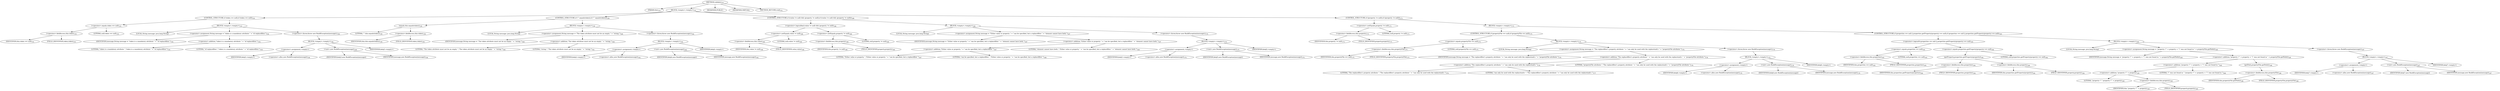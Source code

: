 digraph "validate" {  
"198" [label = <(METHOD,validate)<SUB>151</SUB>> ]
"199" [label = <(PARAM,this)<SUB>151</SUB>> ]
"200" [label = <(BLOCK,&lt;empty&gt;,&lt;empty&gt;)<SUB>151</SUB>> ]
"201" [label = <(CONTROL_STRUCTURE,if (token == null),if (token == null))<SUB>153</SUB>> ]
"202" [label = <(&lt;operator&gt;.equals,token == null)<SUB>153</SUB>> ]
"203" [label = <(&lt;operator&gt;.fieldAccess,this.token)<SUB>153</SUB>> ]
"204" [label = <(IDENTIFIER,this,token == null)<SUB>153</SUB>> ]
"205" [label = <(FIELD_IDENTIFIER,token,token)<SUB>153</SUB>> ]
"206" [label = <(LITERAL,null,token == null)<SUB>153</SUB>> ]
"207" [label = <(BLOCK,&lt;empty&gt;,&lt;empty&gt;)<SUB>153</SUB>> ]
"208" [label = <(LOCAL,String message: java.lang.String)> ]
"209" [label = <(&lt;operator&gt;.assignment,String message = &quot;token is a mandatory attribute &quot; + &quot;of replacefilter.&quot;)<SUB>154</SUB>> ]
"210" [label = <(IDENTIFIER,message,String message = &quot;token is a mandatory attribute &quot; + &quot;of replacefilter.&quot;)<SUB>154</SUB>> ]
"211" [label = <(&lt;operator&gt;.addition,&quot;token is a mandatory attribute &quot; + &quot;of replacefilter.&quot;)<SUB>154</SUB>> ]
"212" [label = <(LITERAL,&quot;token is a mandatory attribute &quot;,&quot;token is a mandatory attribute &quot; + &quot;of replacefilter.&quot;)<SUB>154</SUB>> ]
"213" [label = <(LITERAL,&quot;of replacefilter.&quot;,&quot;token is a mandatory attribute &quot; + &quot;of replacefilter.&quot;)<SUB>155</SUB>> ]
"214" [label = <(&lt;operator&gt;.throw,throw new BuildException(message);)<SUB>156</SUB>> ]
"215" [label = <(BLOCK,&lt;empty&gt;,&lt;empty&gt;)<SUB>156</SUB>> ]
"216" [label = <(&lt;operator&gt;.assignment,&lt;empty&gt;)> ]
"217" [label = <(IDENTIFIER,$obj3,&lt;empty&gt;)> ]
"218" [label = <(&lt;operator&gt;.alloc,new BuildException(message))<SUB>156</SUB>> ]
"219" [label = <(&lt;init&gt;,new BuildException(message))<SUB>156</SUB>> ]
"220" [label = <(IDENTIFIER,$obj3,new BuildException(message))> ]
"221" [label = <(IDENTIFIER,message,new BuildException(message))<SUB>156</SUB>> ]
"222" [label = <(IDENTIFIER,$obj3,&lt;empty&gt;)> ]
"223" [label = <(CONTROL_STRUCTURE,if (&quot;&quot;.equals(token)),if (&quot;&quot;.equals(token)))<SUB>159</SUB>> ]
"224" [label = <(equals,this.equals(token))<SUB>159</SUB>> ]
"225" [label = <(LITERAL,&quot;&quot;,this.equals(token))<SUB>159</SUB>> ]
"226" [label = <(&lt;operator&gt;.fieldAccess,this.token)<SUB>159</SUB>> ]
"227" [label = <(IDENTIFIER,this,this.equals(token))<SUB>159</SUB>> ]
"228" [label = <(FIELD_IDENTIFIER,token,token)<SUB>159</SUB>> ]
"229" [label = <(BLOCK,&lt;empty&gt;,&lt;empty&gt;)<SUB>159</SUB>> ]
"230" [label = <(LOCAL,String message: java.lang.String)> ]
"231" [label = <(&lt;operator&gt;.assignment,String message = &quot;The token attribute must not be an empty &quot; + &quot;string.&quot;)<SUB>160</SUB>> ]
"232" [label = <(IDENTIFIER,message,String message = &quot;The token attribute must not be an empty &quot; + &quot;string.&quot;)<SUB>160</SUB>> ]
"233" [label = <(&lt;operator&gt;.addition,&quot;The token attribute must not be an empty &quot; + &quot;string.&quot;)<SUB>160</SUB>> ]
"234" [label = <(LITERAL,&quot;The token attribute must not be an empty &quot;,&quot;The token attribute must not be an empty &quot; + &quot;string.&quot;)<SUB>160</SUB>> ]
"235" [label = <(LITERAL,&quot;string.&quot;,&quot;The token attribute must not be an empty &quot; + &quot;string.&quot;)<SUB>161</SUB>> ]
"236" [label = <(&lt;operator&gt;.throw,throw new BuildException(message);)<SUB>162</SUB>> ]
"237" [label = <(BLOCK,&lt;empty&gt;,&lt;empty&gt;)<SUB>162</SUB>> ]
"238" [label = <(&lt;operator&gt;.assignment,&lt;empty&gt;)> ]
"239" [label = <(IDENTIFIER,$obj4,&lt;empty&gt;)> ]
"240" [label = <(&lt;operator&gt;.alloc,new BuildException(message))<SUB>162</SUB>> ]
"241" [label = <(&lt;init&gt;,new BuildException(message))<SUB>162</SUB>> ]
"242" [label = <(IDENTIFIER,$obj4,new BuildException(message))> ]
"243" [label = <(IDENTIFIER,message,new BuildException(message))<SUB>162</SUB>> ]
"244" [label = <(IDENTIFIER,$obj4,&lt;empty&gt;)> ]
"245" [label = <(CONTROL_STRUCTURE,if ((value != null) &amp;&amp; (property != null)),if ((value != null) &amp;&amp; (property != null)))<SUB>166</SUB>> ]
"246" [label = <(&lt;operator&gt;.logicalAnd,(value != null) &amp;&amp; (property != null))<SUB>166</SUB>> ]
"247" [label = <(&lt;operator&gt;.notEquals,value != null)<SUB>166</SUB>> ]
"248" [label = <(&lt;operator&gt;.fieldAccess,this.value)<SUB>166</SUB>> ]
"249" [label = <(IDENTIFIER,this,value != null)<SUB>166</SUB>> ]
"250" [label = <(FIELD_IDENTIFIER,value,value)<SUB>166</SUB>> ]
"251" [label = <(LITERAL,null,value != null)<SUB>166</SUB>> ]
"252" [label = <(&lt;operator&gt;.notEquals,property != null)<SUB>166</SUB>> ]
"253" [label = <(&lt;operator&gt;.fieldAccess,this.property)<SUB>166</SUB>> ]
"254" [label = <(IDENTIFIER,this,property != null)<SUB>166</SUB>> ]
"255" [label = <(FIELD_IDENTIFIER,property,property)<SUB>166</SUB>> ]
"256" [label = <(LITERAL,null,property != null)<SUB>166</SUB>> ]
"257" [label = <(BLOCK,&lt;empty&gt;,&lt;empty&gt;)<SUB>166</SUB>> ]
"258" [label = <(LOCAL,String message: java.lang.String)> ]
"259" [label = <(&lt;operator&gt;.assignment,String message = &quot;Either value or property &quot; + &quot;can be specified, but a replacefilter &quot; + &quot;element cannot have both.&quot;)<SUB>167</SUB>> ]
"260" [label = <(IDENTIFIER,message,String message = &quot;Either value or property &quot; + &quot;can be specified, but a replacefilter &quot; + &quot;element cannot have both.&quot;)<SUB>167</SUB>> ]
"261" [label = <(&lt;operator&gt;.addition,&quot;Either value or property &quot; + &quot;can be specified, but a replacefilter &quot; + &quot;element cannot have both.&quot;)<SUB>167</SUB>> ]
"262" [label = <(&lt;operator&gt;.addition,&quot;Either value or property &quot; + &quot;can be specified, but a replacefilter &quot;)<SUB>167</SUB>> ]
"263" [label = <(LITERAL,&quot;Either value or property &quot;,&quot;Either value or property &quot; + &quot;can be specified, but a replacefilter &quot;)<SUB>167</SUB>> ]
"264" [label = <(LITERAL,&quot;can be specified, but a replacefilter &quot;,&quot;Either value or property &quot; + &quot;can be specified, but a replacefilter &quot;)<SUB>168</SUB>> ]
"265" [label = <(LITERAL,&quot;element cannot have both.&quot;,&quot;Either value or property &quot; + &quot;can be specified, but a replacefilter &quot; + &quot;element cannot have both.&quot;)<SUB>169</SUB>> ]
"266" [label = <(&lt;operator&gt;.throw,throw new BuildException(message);)<SUB>170</SUB>> ]
"267" [label = <(BLOCK,&lt;empty&gt;,&lt;empty&gt;)<SUB>170</SUB>> ]
"268" [label = <(&lt;operator&gt;.assignment,&lt;empty&gt;)> ]
"269" [label = <(IDENTIFIER,$obj5,&lt;empty&gt;)> ]
"270" [label = <(&lt;operator&gt;.alloc,new BuildException(message))<SUB>170</SUB>> ]
"271" [label = <(&lt;init&gt;,new BuildException(message))<SUB>170</SUB>> ]
"272" [label = <(IDENTIFIER,$obj5,new BuildException(message))> ]
"273" [label = <(IDENTIFIER,message,new BuildException(message))<SUB>170</SUB>> ]
"274" [label = <(IDENTIFIER,$obj5,&lt;empty&gt;)> ]
"275" [label = <(CONTROL_STRUCTURE,if ((property != null)),if ((property != null)))<SUB>173</SUB>> ]
"276" [label = <(&lt;operator&gt;.notEquals,property != null)<SUB>173</SUB>> ]
"277" [label = <(&lt;operator&gt;.fieldAccess,this.property)<SUB>173</SUB>> ]
"278" [label = <(IDENTIFIER,this,property != null)<SUB>173</SUB>> ]
"279" [label = <(FIELD_IDENTIFIER,property,property)<SUB>173</SUB>> ]
"280" [label = <(LITERAL,null,property != null)<SUB>173</SUB>> ]
"281" [label = <(BLOCK,&lt;empty&gt;,&lt;empty&gt;)<SUB>173</SUB>> ]
"282" [label = <(CONTROL_STRUCTURE,if (propertyFile == null),if (propertyFile == null))<SUB>175</SUB>> ]
"283" [label = <(&lt;operator&gt;.equals,propertyFile == null)<SUB>175</SUB>> ]
"284" [label = <(&lt;operator&gt;.fieldAccess,this.propertyFile)<SUB>175</SUB>> ]
"285" [label = <(IDENTIFIER,this,propertyFile == null)<SUB>175</SUB>> ]
"286" [label = <(FIELD_IDENTIFIER,propertyFile,propertyFile)<SUB>175</SUB>> ]
"287" [label = <(LITERAL,null,propertyFile == null)<SUB>175</SUB>> ]
"288" [label = <(BLOCK,&lt;empty&gt;,&lt;empty&gt;)<SUB>175</SUB>> ]
"289" [label = <(LOCAL,String message: java.lang.String)> ]
"290" [label = <(&lt;operator&gt;.assignment,String message = &quot;The replacefilter's property attribute &quot; + &quot;can only be used with the replacetask's &quot; + &quot;propertyFile attribute.&quot;)<SUB>176</SUB>> ]
"291" [label = <(IDENTIFIER,message,String message = &quot;The replacefilter's property attribute &quot; + &quot;can only be used with the replacetask's &quot; + &quot;propertyFile attribute.&quot;)<SUB>176</SUB>> ]
"292" [label = <(&lt;operator&gt;.addition,&quot;The replacefilter's property attribute &quot; + &quot;can only be used with the replacetask's &quot; + &quot;propertyFile attribute.&quot;)<SUB>176</SUB>> ]
"293" [label = <(&lt;operator&gt;.addition,&quot;The replacefilter's property attribute &quot; + &quot;can only be used with the replacetask's &quot;)<SUB>176</SUB>> ]
"294" [label = <(LITERAL,&quot;The replacefilter's property attribute &quot;,&quot;The replacefilter's property attribute &quot; + &quot;can only be used with the replacetask's &quot;)<SUB>176</SUB>> ]
"295" [label = <(LITERAL,&quot;can only be used with the replacetask's &quot;,&quot;The replacefilter's property attribute &quot; + &quot;can only be used with the replacetask's &quot;)<SUB>177</SUB>> ]
"296" [label = <(LITERAL,&quot;propertyFile attribute.&quot;,&quot;The replacefilter's property attribute &quot; + &quot;can only be used with the replacetask's &quot; + &quot;propertyFile attribute.&quot;)<SUB>178</SUB>> ]
"297" [label = <(&lt;operator&gt;.throw,throw new BuildException(message);)<SUB>179</SUB>> ]
"298" [label = <(BLOCK,&lt;empty&gt;,&lt;empty&gt;)<SUB>179</SUB>> ]
"299" [label = <(&lt;operator&gt;.assignment,&lt;empty&gt;)> ]
"300" [label = <(IDENTIFIER,$obj6,&lt;empty&gt;)> ]
"301" [label = <(&lt;operator&gt;.alloc,new BuildException(message))<SUB>179</SUB>> ]
"302" [label = <(&lt;init&gt;,new BuildException(message))<SUB>179</SUB>> ]
"303" [label = <(IDENTIFIER,$obj6,new BuildException(message))> ]
"304" [label = <(IDENTIFIER,message,new BuildException(message))<SUB>179</SUB>> ]
"305" [label = <(IDENTIFIER,$obj6,&lt;empty&gt;)> ]
"306" [label = <(CONTROL_STRUCTURE,if (properties == null || properties.getProperty(property) == null),if (properties == null || properties.getProperty(property) == null))<SUB>183</SUB>> ]
"307" [label = <(&lt;operator&gt;.logicalOr,properties == null || properties.getProperty(property) == null)<SUB>183</SUB>> ]
"308" [label = <(&lt;operator&gt;.equals,properties == null)<SUB>183</SUB>> ]
"309" [label = <(&lt;operator&gt;.fieldAccess,this.properties)<SUB>183</SUB>> ]
"310" [label = <(IDENTIFIER,this,properties == null)<SUB>183</SUB>> ]
"311" [label = <(FIELD_IDENTIFIER,properties,properties)<SUB>183</SUB>> ]
"312" [label = <(LITERAL,null,properties == null)<SUB>183</SUB>> ]
"313" [label = <(&lt;operator&gt;.equals,properties.getProperty(property) == null)<SUB>184</SUB>> ]
"314" [label = <(getProperty,properties.getProperty(property))<SUB>184</SUB>> ]
"315" [label = <(&lt;operator&gt;.fieldAccess,this.properties)<SUB>184</SUB>> ]
"316" [label = <(IDENTIFIER,this,properties.getProperty(property))<SUB>184</SUB>> ]
"317" [label = <(FIELD_IDENTIFIER,properties,properties)<SUB>184</SUB>> ]
"318" [label = <(&lt;operator&gt;.fieldAccess,this.property)<SUB>184</SUB>> ]
"319" [label = <(IDENTIFIER,this,properties.getProperty(property))<SUB>184</SUB>> ]
"320" [label = <(FIELD_IDENTIFIER,property,property)<SUB>184</SUB>> ]
"321" [label = <(LITERAL,null,properties.getProperty(property) == null)<SUB>184</SUB>> ]
"322" [label = <(BLOCK,&lt;empty&gt;,&lt;empty&gt;)<SUB>184</SUB>> ]
"323" [label = <(LOCAL,String message: java.lang.String)> ]
"324" [label = <(&lt;operator&gt;.assignment,String message = &quot;property \&quot;&quot; + property + &quot;\&quot; was not found in &quot; + propertyFile.getPath())<SUB>185</SUB>> ]
"325" [label = <(IDENTIFIER,message,String message = &quot;property \&quot;&quot; + property + &quot;\&quot; was not found in &quot; + propertyFile.getPath())<SUB>185</SUB>> ]
"326" [label = <(&lt;operator&gt;.addition,&quot;property \&quot;&quot; + property + &quot;\&quot; was not found in &quot; + propertyFile.getPath())<SUB>185</SUB>> ]
"327" [label = <(&lt;operator&gt;.addition,&quot;property \&quot;&quot; + property + &quot;\&quot; was not found in &quot;)<SUB>185</SUB>> ]
"328" [label = <(&lt;operator&gt;.addition,&quot;property \&quot;&quot; + property)<SUB>185</SUB>> ]
"329" [label = <(LITERAL,&quot;property \&quot;&quot;,&quot;property \&quot;&quot; + property)<SUB>185</SUB>> ]
"330" [label = <(&lt;operator&gt;.fieldAccess,this.property)<SUB>185</SUB>> ]
"331" [label = <(IDENTIFIER,this,&quot;property \&quot;&quot; + property)<SUB>185</SUB>> ]
"332" [label = <(FIELD_IDENTIFIER,property,property)<SUB>185</SUB>> ]
"333" [label = <(LITERAL,&quot;\&quot; was not found in &quot;,&quot;property \&quot;&quot; + property + &quot;\&quot; was not found in &quot;)<SUB>186</SUB>> ]
"334" [label = <(getPath,propertyFile.getPath())<SUB>186</SUB>> ]
"335" [label = <(&lt;operator&gt;.fieldAccess,this.propertyFile)<SUB>186</SUB>> ]
"336" [label = <(IDENTIFIER,this,propertyFile.getPath())<SUB>186</SUB>> ]
"337" [label = <(FIELD_IDENTIFIER,propertyFile,propertyFile)<SUB>186</SUB>> ]
"338" [label = <(&lt;operator&gt;.throw,throw new BuildException(message);)<SUB>187</SUB>> ]
"339" [label = <(BLOCK,&lt;empty&gt;,&lt;empty&gt;)<SUB>187</SUB>> ]
"340" [label = <(&lt;operator&gt;.assignment,&lt;empty&gt;)> ]
"341" [label = <(IDENTIFIER,$obj7,&lt;empty&gt;)> ]
"342" [label = <(&lt;operator&gt;.alloc,new BuildException(message))<SUB>187</SUB>> ]
"343" [label = <(&lt;init&gt;,new BuildException(message))<SUB>187</SUB>> ]
"344" [label = <(IDENTIFIER,$obj7,new BuildException(message))> ]
"345" [label = <(IDENTIFIER,message,new BuildException(message))<SUB>187</SUB>> ]
"346" [label = <(IDENTIFIER,$obj7,&lt;empty&gt;)> ]
"347" [label = <(MODIFIER,PUBLIC)> ]
"348" [label = <(MODIFIER,VIRTUAL)> ]
"349" [label = <(METHOD_RETURN,void)<SUB>151</SUB>> ]
  "198" -> "199" 
  "198" -> "200" 
  "198" -> "347" 
  "198" -> "348" 
  "198" -> "349" 
  "200" -> "201" 
  "200" -> "223" 
  "200" -> "245" 
  "200" -> "275" 
  "201" -> "202" 
  "201" -> "207" 
  "202" -> "203" 
  "202" -> "206" 
  "203" -> "204" 
  "203" -> "205" 
  "207" -> "208" 
  "207" -> "209" 
  "207" -> "214" 
  "209" -> "210" 
  "209" -> "211" 
  "211" -> "212" 
  "211" -> "213" 
  "214" -> "215" 
  "215" -> "216" 
  "215" -> "219" 
  "215" -> "222" 
  "216" -> "217" 
  "216" -> "218" 
  "219" -> "220" 
  "219" -> "221" 
  "223" -> "224" 
  "223" -> "229" 
  "224" -> "225" 
  "224" -> "226" 
  "226" -> "227" 
  "226" -> "228" 
  "229" -> "230" 
  "229" -> "231" 
  "229" -> "236" 
  "231" -> "232" 
  "231" -> "233" 
  "233" -> "234" 
  "233" -> "235" 
  "236" -> "237" 
  "237" -> "238" 
  "237" -> "241" 
  "237" -> "244" 
  "238" -> "239" 
  "238" -> "240" 
  "241" -> "242" 
  "241" -> "243" 
  "245" -> "246" 
  "245" -> "257" 
  "246" -> "247" 
  "246" -> "252" 
  "247" -> "248" 
  "247" -> "251" 
  "248" -> "249" 
  "248" -> "250" 
  "252" -> "253" 
  "252" -> "256" 
  "253" -> "254" 
  "253" -> "255" 
  "257" -> "258" 
  "257" -> "259" 
  "257" -> "266" 
  "259" -> "260" 
  "259" -> "261" 
  "261" -> "262" 
  "261" -> "265" 
  "262" -> "263" 
  "262" -> "264" 
  "266" -> "267" 
  "267" -> "268" 
  "267" -> "271" 
  "267" -> "274" 
  "268" -> "269" 
  "268" -> "270" 
  "271" -> "272" 
  "271" -> "273" 
  "275" -> "276" 
  "275" -> "281" 
  "276" -> "277" 
  "276" -> "280" 
  "277" -> "278" 
  "277" -> "279" 
  "281" -> "282" 
  "281" -> "306" 
  "282" -> "283" 
  "282" -> "288" 
  "283" -> "284" 
  "283" -> "287" 
  "284" -> "285" 
  "284" -> "286" 
  "288" -> "289" 
  "288" -> "290" 
  "288" -> "297" 
  "290" -> "291" 
  "290" -> "292" 
  "292" -> "293" 
  "292" -> "296" 
  "293" -> "294" 
  "293" -> "295" 
  "297" -> "298" 
  "298" -> "299" 
  "298" -> "302" 
  "298" -> "305" 
  "299" -> "300" 
  "299" -> "301" 
  "302" -> "303" 
  "302" -> "304" 
  "306" -> "307" 
  "306" -> "322" 
  "307" -> "308" 
  "307" -> "313" 
  "308" -> "309" 
  "308" -> "312" 
  "309" -> "310" 
  "309" -> "311" 
  "313" -> "314" 
  "313" -> "321" 
  "314" -> "315" 
  "314" -> "318" 
  "315" -> "316" 
  "315" -> "317" 
  "318" -> "319" 
  "318" -> "320" 
  "322" -> "323" 
  "322" -> "324" 
  "322" -> "338" 
  "324" -> "325" 
  "324" -> "326" 
  "326" -> "327" 
  "326" -> "334" 
  "327" -> "328" 
  "327" -> "333" 
  "328" -> "329" 
  "328" -> "330" 
  "330" -> "331" 
  "330" -> "332" 
  "334" -> "335" 
  "335" -> "336" 
  "335" -> "337" 
  "338" -> "339" 
  "339" -> "340" 
  "339" -> "343" 
  "339" -> "346" 
  "340" -> "341" 
  "340" -> "342" 
  "343" -> "344" 
  "343" -> "345" 
}

